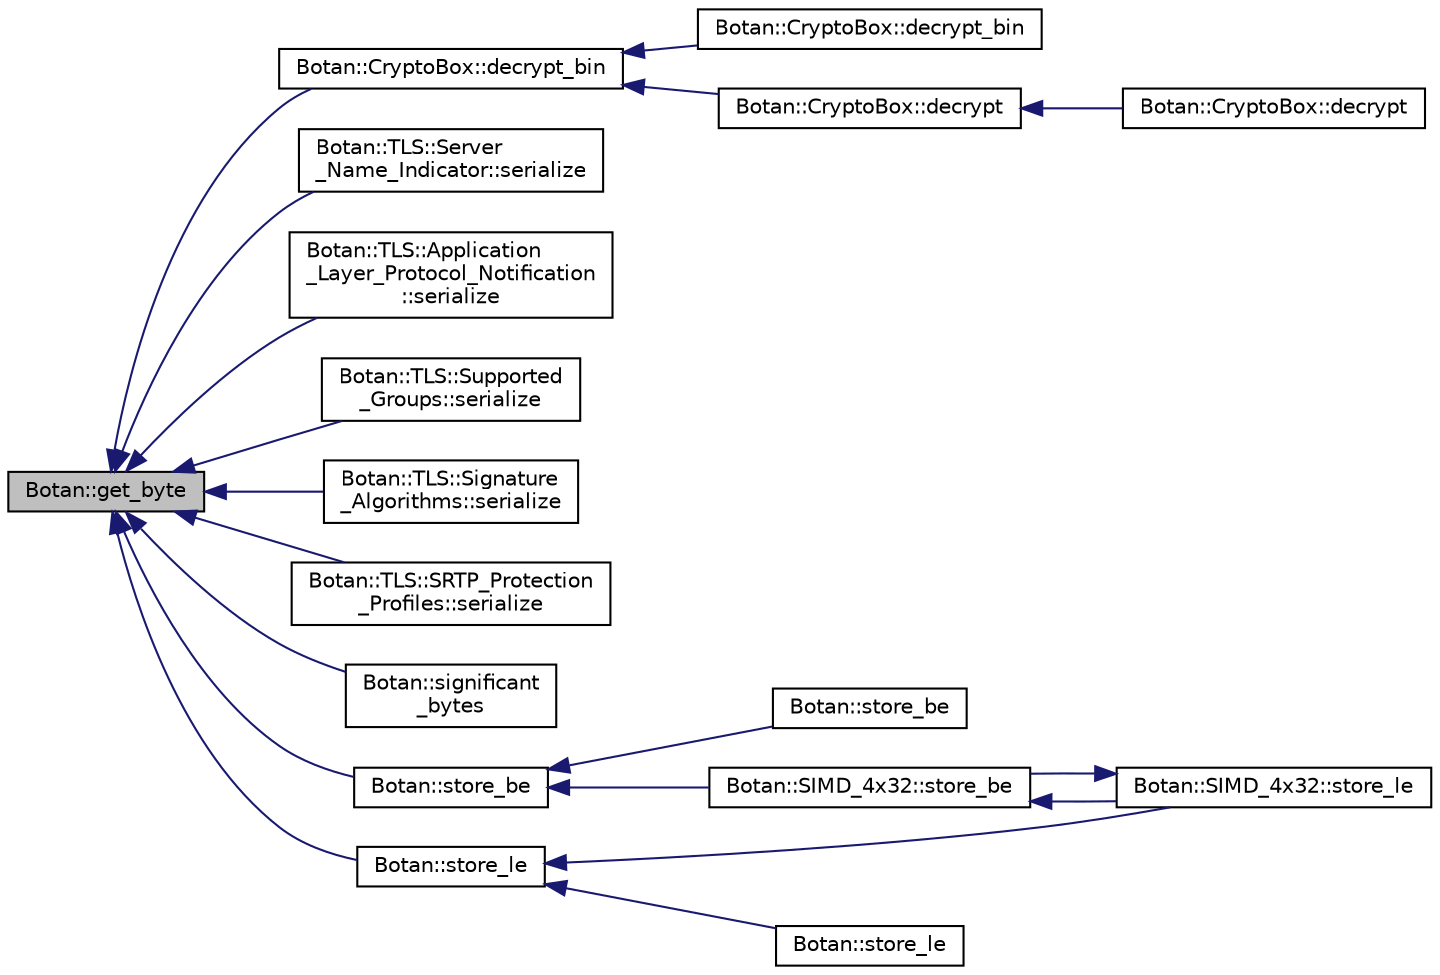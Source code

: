 digraph "Botan::get_byte"
{
  edge [fontname="Helvetica",fontsize="10",labelfontname="Helvetica",labelfontsize="10"];
  node [fontname="Helvetica",fontsize="10",shape=record];
  rankdir="LR";
  Node112 [label="Botan::get_byte",height=0.2,width=0.4,color="black", fillcolor="grey75", style="filled", fontcolor="black"];
  Node112 -> Node113 [dir="back",color="midnightblue",fontsize="10",style="solid",fontname="Helvetica"];
  Node113 [label="Botan::CryptoBox::decrypt_bin",height=0.2,width=0.4,color="black", fillcolor="white", style="filled",URL="$namespace_botan_1_1_crypto_box.html#ad9bd6d365d764d3c5d3b11faa12bafd9"];
  Node113 -> Node114 [dir="back",color="midnightblue",fontsize="10",style="solid",fontname="Helvetica"];
  Node114 [label="Botan::CryptoBox::decrypt_bin",height=0.2,width=0.4,color="black", fillcolor="white", style="filled",URL="$namespace_botan_1_1_crypto_box.html#a8858a6a48a5c3f6798b3e820db2ed274"];
  Node113 -> Node115 [dir="back",color="midnightblue",fontsize="10",style="solid",fontname="Helvetica"];
  Node115 [label="Botan::CryptoBox::decrypt",height=0.2,width=0.4,color="black", fillcolor="white", style="filled",URL="$namespace_botan_1_1_crypto_box.html#a14578f49188fcb22c26b00cf6fecfecd"];
  Node115 -> Node116 [dir="back",color="midnightblue",fontsize="10",style="solid",fontname="Helvetica"];
  Node116 [label="Botan::CryptoBox::decrypt",height=0.2,width=0.4,color="black", fillcolor="white", style="filled",URL="$namespace_botan_1_1_crypto_box.html#aaa596df95c0bed67d30840dbc0ca2142"];
  Node112 -> Node117 [dir="back",color="midnightblue",fontsize="10",style="solid",fontname="Helvetica"];
  Node117 [label="Botan::TLS::Server\l_Name_Indicator::serialize",height=0.2,width=0.4,color="black", fillcolor="white", style="filled",URL="$class_botan_1_1_t_l_s_1_1_server___name___indicator.html#a0088bcdbfb50c9b2bf13ec3fe1144439"];
  Node112 -> Node118 [dir="back",color="midnightblue",fontsize="10",style="solid",fontname="Helvetica"];
  Node118 [label="Botan::TLS::Application\l_Layer_Protocol_Notification\l::serialize",height=0.2,width=0.4,color="black", fillcolor="white", style="filled",URL="$class_botan_1_1_t_l_s_1_1_application___layer___protocol___notification.html#af665dac05218679d77fbd990e877d3d1"];
  Node112 -> Node119 [dir="back",color="midnightblue",fontsize="10",style="solid",fontname="Helvetica"];
  Node119 [label="Botan::TLS::Supported\l_Groups::serialize",height=0.2,width=0.4,color="black", fillcolor="white", style="filled",URL="$class_botan_1_1_t_l_s_1_1_supported___groups.html#a013f5094de8ead5c72eb9f9f4adb9481"];
  Node112 -> Node120 [dir="back",color="midnightblue",fontsize="10",style="solid",fontname="Helvetica"];
  Node120 [label="Botan::TLS::Signature\l_Algorithms::serialize",height=0.2,width=0.4,color="black", fillcolor="white", style="filled",URL="$class_botan_1_1_t_l_s_1_1_signature___algorithms.html#ac94e8e1fd0adbeeb18e318ea5ce83c40"];
  Node112 -> Node121 [dir="back",color="midnightblue",fontsize="10",style="solid",fontname="Helvetica"];
  Node121 [label="Botan::TLS::SRTP_Protection\l_Profiles::serialize",height=0.2,width=0.4,color="black", fillcolor="white", style="filled",URL="$class_botan_1_1_t_l_s_1_1_s_r_t_p___protection___profiles.html#afee35a4c6428af5684932384dc8bb3c3"];
  Node112 -> Node122 [dir="back",color="midnightblue",fontsize="10",style="solid",fontname="Helvetica"];
  Node122 [label="Botan::significant\l_bytes",height=0.2,width=0.4,color="black", fillcolor="white", style="filled",URL="$namespace_botan.html#acec63fb9306fc59d57604c157777361d"];
  Node112 -> Node123 [dir="back",color="midnightblue",fontsize="10",style="solid",fontname="Helvetica"];
  Node123 [label="Botan::store_be",height=0.2,width=0.4,color="black", fillcolor="white", style="filled",URL="$namespace_botan.html#a26f4a43173adf5f333b598149c3eef1e"];
  Node123 -> Node124 [dir="back",color="midnightblue",fontsize="10",style="solid",fontname="Helvetica"];
  Node124 [label="Botan::store_be",height=0.2,width=0.4,color="black", fillcolor="white", style="filled",URL="$namespace_botan.html#adf2d43d6f22f9440efca19d126179271"];
  Node123 -> Node125 [dir="back",color="midnightblue",fontsize="10",style="solid",fontname="Helvetica"];
  Node125 [label="Botan::SIMD_4x32::store_be",height=0.2,width=0.4,color="black", fillcolor="white", style="filled",URL="$class_botan_1_1_s_i_m_d__4x32.html#ac421365de5827557c16aa89097e15504"];
  Node125 -> Node126 [dir="back",color="midnightblue",fontsize="10",style="solid",fontname="Helvetica"];
  Node126 [label="Botan::SIMD_4x32::store_le",height=0.2,width=0.4,color="black", fillcolor="white", style="filled",URL="$class_botan_1_1_s_i_m_d__4x32.html#a3bfb23404c6906d0bdb61f3c462edc2a"];
  Node126 -> Node125 [dir="back",color="midnightblue",fontsize="10",style="solid",fontname="Helvetica"];
  Node112 -> Node127 [dir="back",color="midnightblue",fontsize="10",style="solid",fontname="Helvetica"];
  Node127 [label="Botan::store_le",height=0.2,width=0.4,color="black", fillcolor="white", style="filled",URL="$namespace_botan.html#ac0c49ee3a99775f2fba422752fdbc21a"];
  Node127 -> Node128 [dir="back",color="midnightblue",fontsize="10",style="solid",fontname="Helvetica"];
  Node128 [label="Botan::store_le",height=0.2,width=0.4,color="black", fillcolor="white", style="filled",URL="$namespace_botan.html#a0bf3a60376720003e37586a548175426"];
  Node127 -> Node126 [dir="back",color="midnightblue",fontsize="10",style="solid",fontname="Helvetica"];
}
